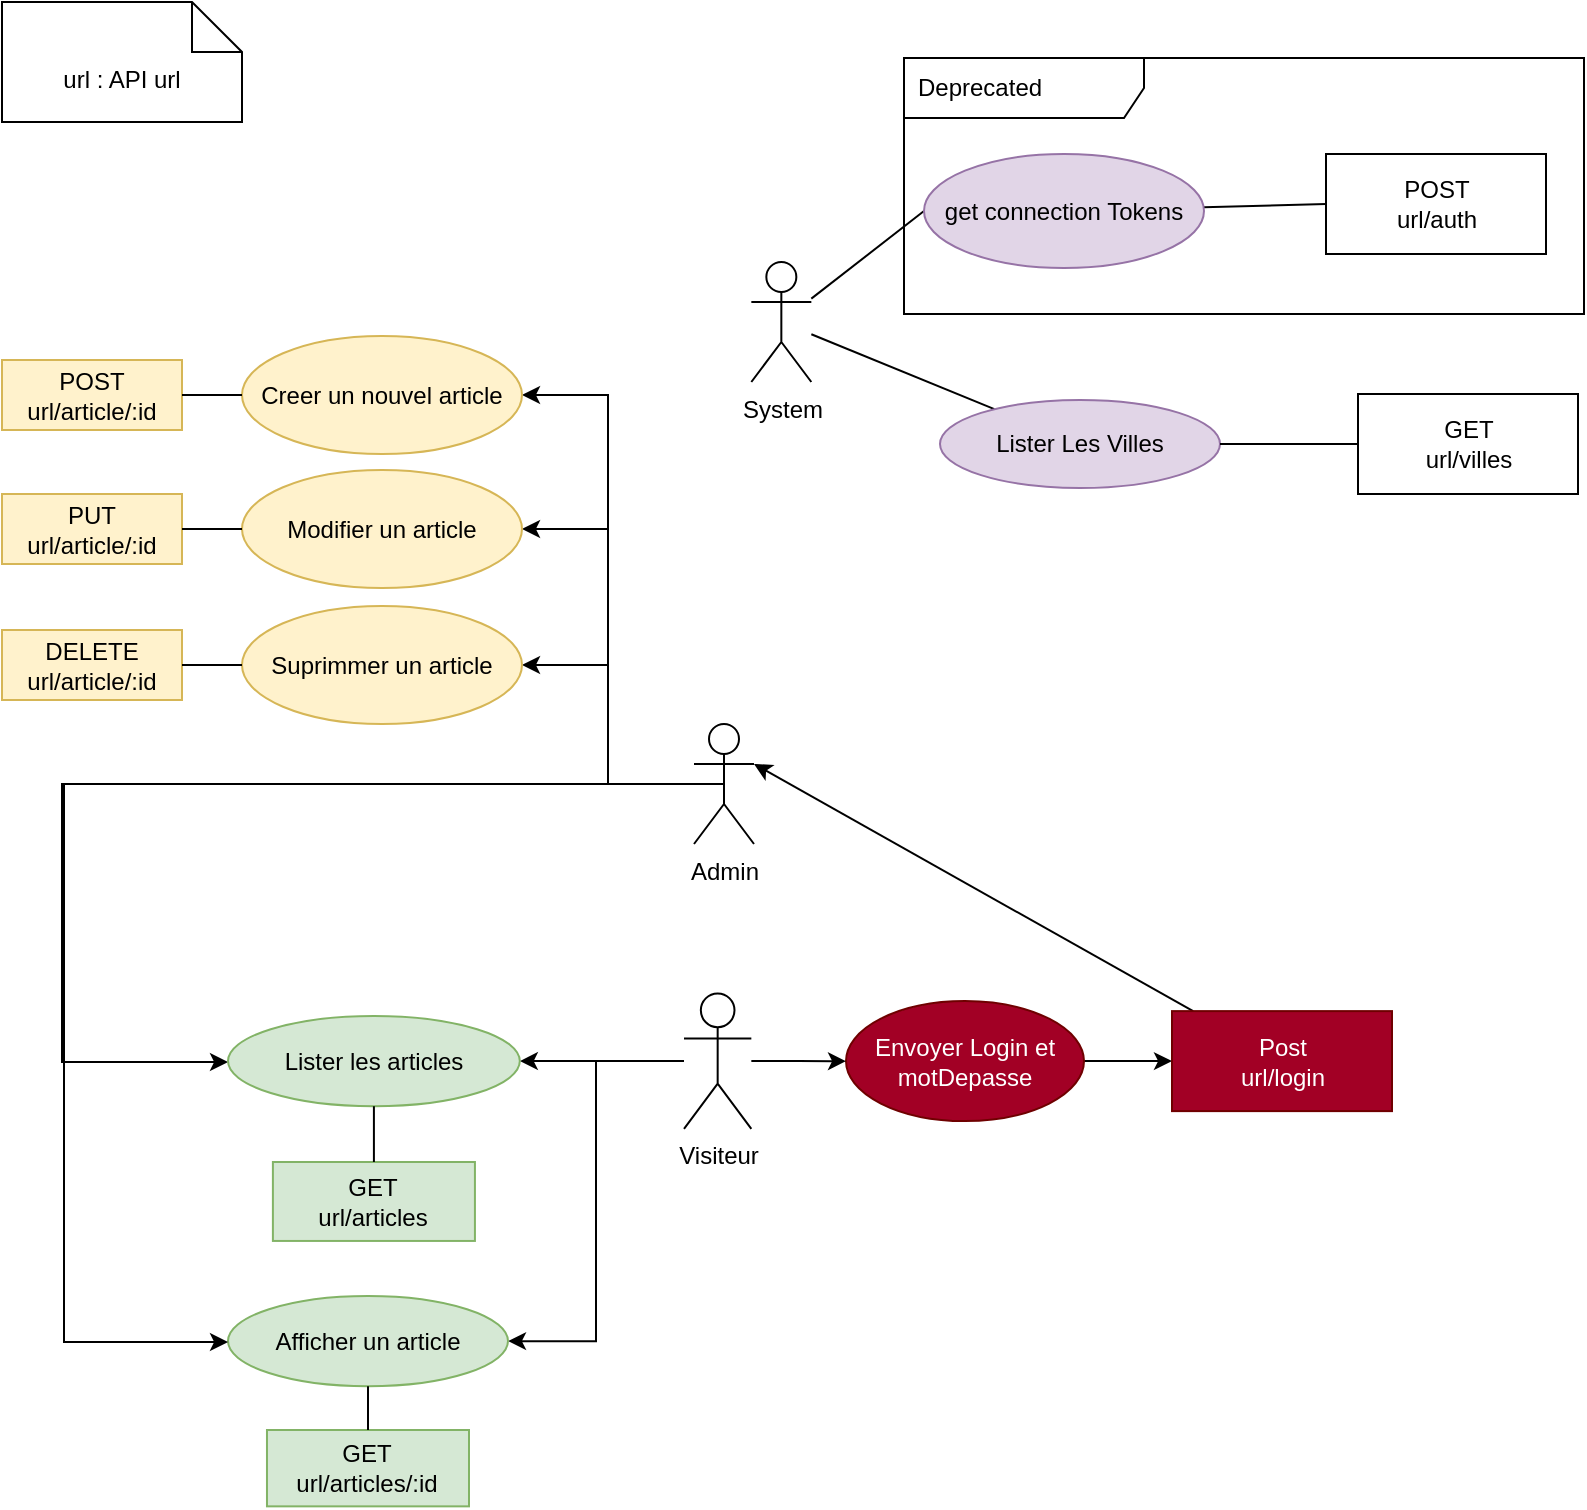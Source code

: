 <mxfile version="20.2.8" type="device"><diagram id="1HFoKZ7HmbYaqoWhvM2N" name="Page-1"><mxGraphModel dx="1422" dy="844" grid="0" gridSize="10" guides="1" tooltips="1" connect="1" arrows="1" fold="1" page="1" pageScale="1" pageWidth="850" pageHeight="1100" math="0" shadow="0"><root><mxCell id="0"/><mxCell id="1" parent="0"/><mxCell id="qNSTUSo1iGKztb03Qh-T-13" style="edgeStyle=orthogonalEdgeStyle;rounded=0;orthogonalLoop=1;jettySize=auto;html=1;" parent="1" source="fpnA1gOJu9WvSEtu6Hov-3" target="fpnA1gOJu9WvSEtu6Hov-11" edge="1"><mxGeometry relative="1" as="geometry"><Array as="points"><mxPoint x="59" y="414"/><mxPoint x="59" y="553"/></Array></mxGeometry></mxCell><mxCell id="qNSTUSo1iGKztb03Qh-T-18" style="edgeStyle=orthogonalEdgeStyle;rounded=0;orthogonalLoop=1;jettySize=auto;html=1;" parent="1" source="fpnA1gOJu9WvSEtu6Hov-3" target="qNSTUSo1iGKztb03Qh-T-10" edge="1"><mxGeometry relative="1" as="geometry"/></mxCell><mxCell id="qNSTUSo1iGKztb03Qh-T-19" style="edgeStyle=orthogonalEdgeStyle;rounded=0;orthogonalLoop=1;jettySize=auto;html=1;entryX=1;entryY=0.5;entryDx=0;entryDy=0;" parent="1" source="fpnA1gOJu9WvSEtu6Hov-3" target="qNSTUSo1iGKztb03Qh-T-7" edge="1"><mxGeometry relative="1" as="geometry"/></mxCell><mxCell id="qNSTUSo1iGKztb03Qh-T-20" style="edgeStyle=orthogonalEdgeStyle;rounded=0;orthogonalLoop=1;jettySize=auto;html=1;entryX=1;entryY=0.5;entryDx=0;entryDy=0;" parent="1" source="fpnA1gOJu9WvSEtu6Hov-3" target="fpnA1gOJu9WvSEtu6Hov-37" edge="1"><mxGeometry relative="1" as="geometry"><Array as="points"><mxPoint x="332" y="414"/><mxPoint x="332" y="220"/></Array></mxGeometry></mxCell><mxCell id="fpnA1gOJu9WvSEtu6Hov-3" value="&lt;div&gt;Admin&lt;/div&gt;" style="shape=umlActor;verticalLabelPosition=bottom;verticalAlign=top;html=1;outlineConnect=0;" parent="1" vertex="1"><mxGeometry x="375" y="384" width="30" height="60" as="geometry"/></mxCell><mxCell id="vZ3PRXWnmt1vqze5UoZ0-1" value="System" style="shape=umlActor;verticalLabelPosition=bottom;verticalAlign=top;html=1;" parent="1" vertex="1"><mxGeometry x="403.67" y="153" width="30" height="60" as="geometry"/></mxCell><mxCell id="vZ3PRXWnmt1vqze5UoZ0-10" style="rounded=0;orthogonalLoop=1;jettySize=auto;html=1;endArrow=none;endFill=0;" parent="1" source="vZ3PRXWnmt1vqze5UoZ0-2" target="vZ3PRXWnmt1vqze5UoZ0-1" edge="1"><mxGeometry relative="1" as="geometry"><mxPoint x="419" y="239" as="targetPoint"/></mxGeometry></mxCell><mxCell id="vZ3PRXWnmt1vqze5UoZ0-2" value="Lister Les Villes" style="ellipse;whiteSpace=wrap;html=1;fillColor=#e1d5e7;strokeColor=#9673a6;" parent="1" vertex="1"><mxGeometry x="498" y="222" width="140" height="44" as="geometry"/></mxCell><mxCell id="vZ3PRXWnmt1vqze5UoZ0-9" style="edgeStyle=orthogonalEdgeStyle;rounded=0;orthogonalLoop=1;jettySize=auto;html=1;endArrow=none;endFill=0;" parent="1" source="vZ3PRXWnmt1vqze5UoZ0-5" target="vZ3PRXWnmt1vqze5UoZ0-2" edge="1"><mxGeometry relative="1" as="geometry"/></mxCell><mxCell id="vZ3PRXWnmt1vqze5UoZ0-5" value="&lt;div&gt;GET&lt;/div&gt;&lt;div&gt;url/villes&lt;br&gt;&lt;/div&gt;" style="html=1;" parent="1" vertex="1"><mxGeometry x="707" y="219" width="110" height="50" as="geometry"/></mxCell><mxCell id="Gids-o5lJiueKaFamN5L-6" style="edgeStyle=orthogonalEdgeStyle;rounded=0;orthogonalLoop=1;jettySize=auto;html=1;exitX=1;exitY=0.5;exitDx=0;exitDy=0;" parent="1" source="vZ3PRXWnmt1vqze5UoZ0-18" target="vZ3PRXWnmt1vqze5UoZ0-19" edge="1"><mxGeometry relative="1" as="geometry"/></mxCell><mxCell id="vZ3PRXWnmt1vqze5UoZ0-18" value="Envoyer Login et motDepasse" style="ellipse;whiteSpace=wrap;html=1;fillColor=#a20025;fontColor=#ffffff;strokeColor=#6F0000;" parent="1" vertex="1"><mxGeometry x="451.0" y="522.56" width="119" height="60" as="geometry"/></mxCell><mxCell id="qNSTUSo1iGKztb03Qh-T-21" style="rounded=0;orthogonalLoop=1;jettySize=auto;html=1;entryX=1;entryY=0.333;entryDx=0;entryDy=0;entryPerimeter=0;" parent="1" source="vZ3PRXWnmt1vqze5UoZ0-19" target="fpnA1gOJu9WvSEtu6Hov-3" edge="1"><mxGeometry relative="1" as="geometry"/></mxCell><mxCell id="vZ3PRXWnmt1vqze5UoZ0-19" value="&lt;div&gt;Post&lt;/div&gt;&lt;div&gt;url/login&lt;br&gt;&lt;/div&gt;" style="html=1;fillColor=#a20025;fontColor=#ffffff;strokeColor=#6F0000;" parent="1" vertex="1"><mxGeometry x="614" y="527.56" width="110" height="50" as="geometry"/></mxCell><mxCell id="vZ3PRXWnmt1vqze5UoZ0-25" style="edgeStyle=none;rounded=0;orthogonalLoop=1;jettySize=auto;html=1;endArrow=none;endFill=0;exitX=0;exitY=0.5;exitDx=0;exitDy=0;" parent="1" source="vZ3PRXWnmt1vqze5UoZ0-23" target="vZ3PRXWnmt1vqze5UoZ0-1" edge="1"><mxGeometry relative="1" as="geometry"><mxPoint x="415" y="189" as="targetPoint"/></mxGeometry></mxCell><mxCell id="vZ3PRXWnmt1vqze5UoZ0-26" style="edgeStyle=none;rounded=0;orthogonalLoop=1;jettySize=auto;html=1;entryX=0;entryY=0.5;entryDx=0;entryDy=0;endArrow=none;endFill=0;" parent="1" source="vZ3PRXWnmt1vqze5UoZ0-23" target="vZ3PRXWnmt1vqze5UoZ0-24" edge="1"><mxGeometry relative="1" as="geometry"/></mxCell><mxCell id="vZ3PRXWnmt1vqze5UoZ0-23" value="get connection Tokens" style="ellipse;whiteSpace=wrap;html=1;fillColor=#e1d5e7;strokeColor=#9673a6;" parent="1" vertex="1"><mxGeometry x="490" y="99" width="140" height="57" as="geometry"/></mxCell><mxCell id="vZ3PRXWnmt1vqze5UoZ0-24" value="&lt;div&gt;POST&lt;br&gt;&lt;/div&gt;&lt;div&gt;url/auth&lt;br&gt;&lt;/div&gt;" style="html=1;" parent="1" vertex="1"><mxGeometry x="691" y="99" width="110" height="50" as="geometry"/></mxCell><mxCell id="cNAMEyd84vMaoOLNQ2fS-2" value="url : API url " style="shape=note2;boundedLbl=1;whiteSpace=wrap;html=1;size=25;verticalAlign=top;align=center;" parent="1" vertex="1"><mxGeometry x="29" y="23" width="120" height="60" as="geometry"/></mxCell><mxCell id="cNAMEyd84vMaoOLNQ2fS-3" value="Deprecated" style="shape=umlFrame;whiteSpace=wrap;html=1;width=120;height=30;boundedLbl=1;verticalAlign=middle;align=left;spacingLeft=5;" parent="1" vertex="1"><mxGeometry x="480" y="51" width="340" height="128" as="geometry"/></mxCell><mxCell id="Gids-o5lJiueKaFamN5L-3" style="edgeStyle=orthogonalEdgeStyle;rounded=0;orthogonalLoop=1;jettySize=auto;html=1;" parent="1" source="fpnA1gOJu9WvSEtu6Hov-1" target="vZ3PRXWnmt1vqze5UoZ0-18" edge="1"><mxGeometry relative="1" as="geometry"/></mxCell><mxCell id="qNSTUSo1iGKztb03Qh-T-16" style="edgeStyle=orthogonalEdgeStyle;rounded=0;orthogonalLoop=1;jettySize=auto;html=1;entryX=1;entryY=0.5;entryDx=0;entryDy=0;" parent="1" source="fpnA1gOJu9WvSEtu6Hov-1" target="fpnA1gOJu9WvSEtu6Hov-11" edge="1"><mxGeometry relative="1" as="geometry"/></mxCell><mxCell id="qNSTUSo1iGKztb03Qh-T-17" style="edgeStyle=orthogonalEdgeStyle;rounded=0;orthogonalLoop=1;jettySize=auto;html=1;entryX=1;entryY=0.5;entryDx=0;entryDy=0;" parent="1" source="fpnA1gOJu9WvSEtu6Hov-1" target="qNSTUSo1iGKztb03Qh-T-1" edge="1"><mxGeometry relative="1" as="geometry"/></mxCell><mxCell id="fpnA1gOJu9WvSEtu6Hov-1" value="Visiteur" style="shape=umlActor;verticalLabelPosition=bottom;verticalAlign=top;html=1;outlineConnect=0;" parent="1" vertex="1"><mxGeometry x="369.998" y="518.72" width="33.672" height="67.676" as="geometry"/></mxCell><mxCell id="fpnA1gOJu9WvSEtu6Hov-11" value="&lt;div&gt;Lister les articles&lt;/div&gt;" style="ellipse;whiteSpace=wrap;html=1;fillColor=#d5e8d4;strokeColor=#82b366;" parent="1" vertex="1"><mxGeometry x="142.0" y="529.996" width="145.91" height="45.117" as="geometry"/></mxCell><mxCell id="MMcRs4qTpvVBW1Dn-aCO-20" value="GET&lt;br&gt;url/articles" style="text;html=1;strokeColor=#82b366;fillColor=#d5e8d4;align=center;verticalAlign=middle;whiteSpace=wrap;rounded=0;shadow=0;sketch=0;" parent="1" vertex="1"><mxGeometry x="164.45" y="602.996" width="101.015" height="39.477" as="geometry"/></mxCell><mxCell id="MMcRs4qTpvVBW1Dn-aCO-24" value="" style="endArrow=none;html=1;rounded=0;" parent="1" source="MMcRs4qTpvVBW1Dn-aCO-20" target="fpnA1gOJu9WvSEtu6Hov-11" edge="1"><mxGeometry width="50" height="50" relative="1" as="geometry"><mxPoint x="107.567" y="674.631" as="sourcePoint"/><mxPoint x="163.687" y="618.234" as="targetPoint"/></mxGeometry></mxCell><mxCell id="qNSTUSo1iGKztb03Qh-T-1" value="&lt;div&gt;Afficher un article&lt;/div&gt;" style="ellipse;whiteSpace=wrap;html=1;fillColor=#d5e8d4;strokeColor=#82b366;" parent="1" vertex="1"><mxGeometry x="142" y="670" width="140" height="45.12" as="geometry"/></mxCell><mxCell id="qNSTUSo1iGKztb03Qh-T-2" value="GET&lt;br&gt;url/articles/:id" style="text;html=1;strokeColor=#82b366;fillColor=#d5e8d4;align=center;verticalAlign=middle;whiteSpace=wrap;rounded=0;shadow=0;sketch=0;" parent="1" vertex="1"><mxGeometry x="161.49" y="737" width="101.01" height="38.18" as="geometry"/></mxCell><mxCell id="qNSTUSo1iGKztb03Qh-T-3" value="" style="endArrow=none;html=1;rounded=0;" parent="1" source="qNSTUSo1iGKztb03Qh-T-2" target="qNSTUSo1iGKztb03Qh-T-1" edge="1"><mxGeometry width="50" height="50" relative="1" as="geometry"><mxPoint x="107.567" y="724.631" as="sourcePoint"/><mxPoint x="163.687" y="668.234" as="targetPoint"/></mxGeometry></mxCell><mxCell id="fpnA1gOJu9WvSEtu6Hov-37" value="&lt;div&gt;Creer un nouvel article&lt;/div&gt;" style="ellipse;whiteSpace=wrap;html=1;fillColor=#fff2cc;strokeColor=#d6b656;" parent="1" vertex="1"><mxGeometry x="149" y="190" width="140" height="59" as="geometry"/></mxCell><mxCell id="MMcRs4qTpvVBW1Dn-aCO-33" value="POST&lt;br&gt;url/article/:id" style="text;html=1;strokeColor=#d6b656;fillColor=#fff2cc;align=center;verticalAlign=middle;whiteSpace=wrap;rounded=0;shadow=0;sketch=0;" parent="1" vertex="1"><mxGeometry x="29" y="202" width="90" height="35" as="geometry"/></mxCell><mxCell id="MMcRs4qTpvVBW1Dn-aCO-37" value="" style="endArrow=none;html=1;rounded=0;exitX=1;exitY=0.5;exitDx=0;exitDy=0;entryX=0;entryY=0.5;entryDx=0;entryDy=0;" parent="1" source="MMcRs4qTpvVBW1Dn-aCO-33" target="fpnA1gOJu9WvSEtu6Hov-37" edge="1"><mxGeometry width="50" height="50" relative="1" as="geometry"><mxPoint x="129" y="82" as="sourcePoint"/><mxPoint x="169" y="82" as="targetPoint"/></mxGeometry></mxCell><mxCell id="qNSTUSo1iGKztb03Qh-T-7" value="&lt;div&gt;Modifier un article&lt;/div&gt;" style="ellipse;whiteSpace=wrap;html=1;fillColor=#fff2cc;strokeColor=#d6b656;" parent="1" vertex="1"><mxGeometry x="149" y="257" width="140" height="59" as="geometry"/></mxCell><mxCell id="qNSTUSo1iGKztb03Qh-T-8" value="PUT&lt;br&gt;url/article/:id" style="text;html=1;strokeColor=#d6b656;fillColor=#fff2cc;align=center;verticalAlign=middle;whiteSpace=wrap;rounded=0;shadow=0;sketch=0;" parent="1" vertex="1"><mxGeometry x="29" y="269" width="90" height="35" as="geometry"/></mxCell><mxCell id="qNSTUSo1iGKztb03Qh-T-9" value="" style="endArrow=none;html=1;rounded=0;exitX=1;exitY=0.5;exitDx=0;exitDy=0;entryX=0;entryY=0.5;entryDx=0;entryDy=0;" parent="1" source="qNSTUSo1iGKztb03Qh-T-8" target="qNSTUSo1iGKztb03Qh-T-7" edge="1"><mxGeometry width="50" height="50" relative="1" as="geometry"><mxPoint x="129" y="149" as="sourcePoint"/><mxPoint x="169" y="149" as="targetPoint"/></mxGeometry></mxCell><mxCell id="qNSTUSo1iGKztb03Qh-T-10" value="&lt;div&gt;&lt;span style=&quot;background-color: initial;&quot;&gt;Suprimmer un article&lt;/span&gt;&lt;br&gt;&lt;/div&gt;" style="ellipse;whiteSpace=wrap;html=1;fillColor=#fff2cc;strokeColor=#d6b656;" parent="1" vertex="1"><mxGeometry x="149" y="325" width="140" height="59" as="geometry"/></mxCell><mxCell id="qNSTUSo1iGKztb03Qh-T-11" value="DELETE&lt;br&gt;url/article/:id" style="text;html=1;strokeColor=#d6b656;fillColor=#fff2cc;align=center;verticalAlign=middle;whiteSpace=wrap;rounded=0;shadow=0;sketch=0;" parent="1" vertex="1"><mxGeometry x="29" y="337" width="90" height="35" as="geometry"/></mxCell><mxCell id="qNSTUSo1iGKztb03Qh-T-12" value="" style="endArrow=none;html=1;rounded=0;exitX=1;exitY=0.5;exitDx=0;exitDy=0;entryX=0;entryY=0.5;entryDx=0;entryDy=0;" parent="1" source="qNSTUSo1iGKztb03Qh-T-11" target="qNSTUSo1iGKztb03Qh-T-10" edge="1"><mxGeometry width="50" height="50" relative="1" as="geometry"><mxPoint x="129" y="217" as="sourcePoint"/><mxPoint x="169" y="217" as="targetPoint"/></mxGeometry></mxCell><mxCell id="XZbEDzGJukOWLIuaBgb2-1" value="" style="endArrow=classic;html=1;rounded=0;exitX=0.5;exitY=0.5;exitDx=0;exitDy=0;exitPerimeter=0;edgeStyle=orthogonalEdgeStyle;" edge="1" parent="1" source="fpnA1gOJu9WvSEtu6Hov-3" target="qNSTUSo1iGKztb03Qh-T-1"><mxGeometry width="50" height="50" relative="1" as="geometry"><mxPoint x="489" y="419" as="sourcePoint"/><mxPoint x="539" y="369" as="targetPoint"/><Array as="points"><mxPoint x="60" y="414"/><mxPoint x="60" y="693"/></Array></mxGeometry></mxCell></root></mxGraphModel></diagram></mxfile>